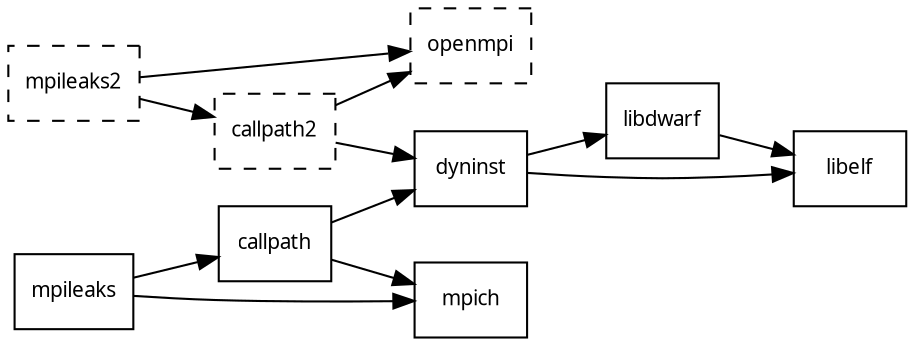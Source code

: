 
digraph {
    rankdir=LR;
    node[shape=box,fontname=monaco,fontsize=10];

    mpileaks2[style=dashed]
    callpath2[style=dashed]
    openmpi[style=dashed]

    mpileaks -> mpich
    mpileaks -> callpath -> mpich
    callpath -> dyninst
    dyninst  -> libdwarf -> libelf
    dyninst  -> libelf
    mpileaks2 -> callpath2
    mpileaks2 -> openmpi
    callpath2 -> openmpi
    callpath2 -> dyninst
}
